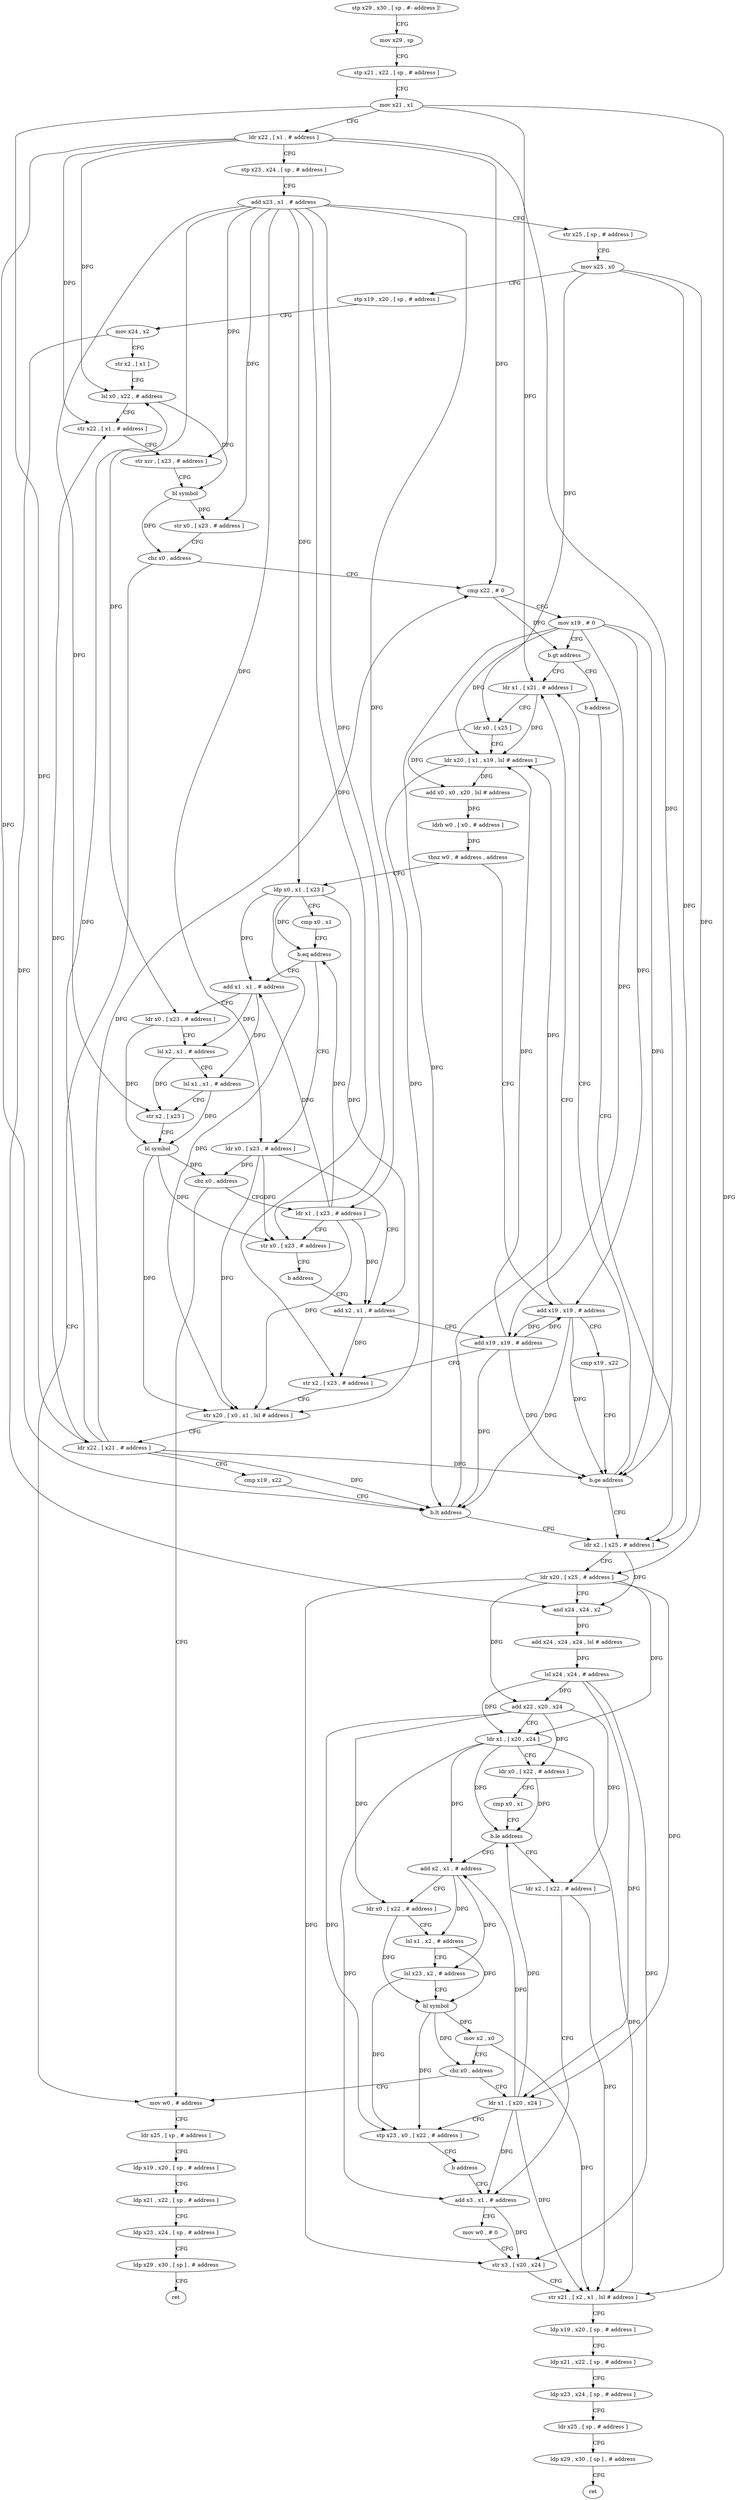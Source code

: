 digraph "func" {
"4357504" [label = "stp x29 , x30 , [ sp , #- address ]!" ]
"4357508" [label = "mov x29 , sp" ]
"4357512" [label = "stp x21 , x22 , [ sp , # address ]" ]
"4357516" [label = "mov x21 , x1" ]
"4357520" [label = "ldr x22 , [ x1 , # address ]" ]
"4357524" [label = "stp x23 , x24 , [ sp , # address ]" ]
"4357528" [label = "add x23 , x1 , # address" ]
"4357532" [label = "str x25 , [ sp , # address ]" ]
"4357536" [label = "mov x25 , x0" ]
"4357540" [label = "stp x19 , x20 , [ sp , # address ]" ]
"4357544" [label = "mov x24 , x2" ]
"4357548" [label = "str x2 , [ x1 ]" ]
"4357552" [label = "lsl x0 , x22 , # address" ]
"4357556" [label = "str x22 , [ x1 , # address ]" ]
"4357560" [label = "str xzr , [ x23 , # address ]" ]
"4357564" [label = "bl symbol" ]
"4357568" [label = "str x0 , [ x23 , # address ]" ]
"4357572" [label = "cbz x0 , address" ]
"4357800" [label = "mov w0 , # address" ]
"4357576" [label = "cmp x22 , # 0" ]
"4357804" [label = "ldr x25 , [ sp , # address ]" ]
"4357808" [label = "ldp x19 , x20 , [ sp , # address ]" ]
"4357812" [label = "ldp x21 , x22 , [ sp , # address ]" ]
"4357816" [label = "ldp x23 , x24 , [ sp , # address ]" ]
"4357820" [label = "ldp x29 , x30 , [ sp ] , # address" ]
"4357824" [label = "ret" ]
"4357580" [label = "mov x19 , # 0" ]
"4357584" [label = "b.gt address" ]
"4357604" [label = "ldr x1 , [ x21 , # address ]" ]
"4357588" [label = "b address" ]
"4357608" [label = "ldr x0 , [ x25 ]" ]
"4357612" [label = "ldr x20 , [ x1 , x19 , lsl # address ]" ]
"4357616" [label = "add x0 , x0 , x20 , lsl # address" ]
"4357620" [label = "ldrb w0 , [ x0 , # address ]" ]
"4357624" [label = "tbnz w0 , # address , address" ]
"4357592" [label = "add x19 , x19 , # address" ]
"4357628" [label = "ldp x0 , x1 , [ x23 ]" ]
"4357672" [label = "ldr x2 , [ x25 , # address ]" ]
"4357596" [label = "cmp x19 , x22" ]
"4357600" [label = "b.ge address" ]
"4357632" [label = "cmp x0 , x1" ]
"4357636" [label = "b.eq address" ]
"4357760" [label = "add x1 , x1 , # address" ]
"4357640" [label = "ldr x0 , [ x23 , # address ]" ]
"4357676" [label = "ldr x20 , [ x25 , # address ]" ]
"4357680" [label = "and x24 , x24 , x2" ]
"4357684" [label = "add x24 , x24 , x24 , lsl # address" ]
"4357688" [label = "lsl x24 , x24 , # address" ]
"4357692" [label = "add x22 , x20 , x24" ]
"4357696" [label = "ldr x1 , [ x20 , x24 ]" ]
"4357700" [label = "ldr x0 , [ x22 , # address ]" ]
"4357704" [label = "cmp x0 , x1" ]
"4357708" [label = "b.le address" ]
"4357828" [label = "add x2 , x1 , # address" ]
"4357712" [label = "ldr x2 , [ x22 , # address ]" ]
"4357764" [label = "ldr x0 , [ x23 , # address ]" ]
"4357768" [label = "lsl x2 , x1 , # address" ]
"4357772" [label = "lsl x1 , x1 , # address" ]
"4357776" [label = "str x2 , [ x23 ]" ]
"4357780" [label = "bl symbol" ]
"4357784" [label = "cbz x0 , address" ]
"4357788" [label = "ldr x1 , [ x23 , # address ]" ]
"4357644" [label = "add x2 , x1 , # address" ]
"4357832" [label = "ldr x0 , [ x22 , # address ]" ]
"4357836" [label = "lsl x1 , x2 , # address" ]
"4357840" [label = "lsl x23 , x2 , # address" ]
"4357844" [label = "bl symbol" ]
"4357848" [label = "mov x2 , x0" ]
"4357852" [label = "cbz x0 , address" ]
"4357856" [label = "ldr x1 , [ x20 , x24 ]" ]
"4357716" [label = "add x3 , x1 , # address" ]
"4357792" [label = "str x0 , [ x23 , # address ]" ]
"4357796" [label = "b address" ]
"4357860" [label = "stp x23 , x0 , [ x22 , # address ]" ]
"4357864" [label = "b address" ]
"4357648" [label = "add x19 , x19 , # address" ]
"4357652" [label = "str x2 , [ x23 , # address ]" ]
"4357656" [label = "str x20 , [ x0 , x1 , lsl # address ]" ]
"4357660" [label = "ldr x22 , [ x21 , # address ]" ]
"4357664" [label = "cmp x19 , x22" ]
"4357668" [label = "b.lt address" ]
"4357720" [label = "mov w0 , # 0" ]
"4357724" [label = "str x3 , [ x20 , x24 ]" ]
"4357728" [label = "str x21 , [ x2 , x1 , lsl # address ]" ]
"4357732" [label = "ldp x19 , x20 , [ sp , # address ]" ]
"4357736" [label = "ldp x21 , x22 , [ sp , # address ]" ]
"4357740" [label = "ldp x23 , x24 , [ sp , # address ]" ]
"4357744" [label = "ldr x25 , [ sp , # address ]" ]
"4357748" [label = "ldp x29 , x30 , [ sp ] , # address" ]
"4357752" [label = "ret" ]
"4357504" -> "4357508" [ label = "CFG" ]
"4357508" -> "4357512" [ label = "CFG" ]
"4357512" -> "4357516" [ label = "CFG" ]
"4357516" -> "4357520" [ label = "CFG" ]
"4357516" -> "4357604" [ label = "DFG" ]
"4357516" -> "4357660" [ label = "DFG" ]
"4357516" -> "4357728" [ label = "DFG" ]
"4357520" -> "4357524" [ label = "CFG" ]
"4357520" -> "4357552" [ label = "DFG" ]
"4357520" -> "4357556" [ label = "DFG" ]
"4357520" -> "4357576" [ label = "DFG" ]
"4357520" -> "4357600" [ label = "DFG" ]
"4357520" -> "4357668" [ label = "DFG" ]
"4357524" -> "4357528" [ label = "CFG" ]
"4357528" -> "4357532" [ label = "CFG" ]
"4357528" -> "4357560" [ label = "DFG" ]
"4357528" -> "4357568" [ label = "DFG" ]
"4357528" -> "4357628" [ label = "DFG" ]
"4357528" -> "4357764" [ label = "DFG" ]
"4357528" -> "4357776" [ label = "DFG" ]
"4357528" -> "4357640" [ label = "DFG" ]
"4357528" -> "4357788" [ label = "DFG" ]
"4357528" -> "4357792" [ label = "DFG" ]
"4357528" -> "4357652" [ label = "DFG" ]
"4357532" -> "4357536" [ label = "CFG" ]
"4357536" -> "4357540" [ label = "CFG" ]
"4357536" -> "4357608" [ label = "DFG" ]
"4357536" -> "4357672" [ label = "DFG" ]
"4357536" -> "4357676" [ label = "DFG" ]
"4357540" -> "4357544" [ label = "CFG" ]
"4357544" -> "4357548" [ label = "CFG" ]
"4357544" -> "4357680" [ label = "DFG" ]
"4357548" -> "4357552" [ label = "CFG" ]
"4357552" -> "4357556" [ label = "CFG" ]
"4357552" -> "4357564" [ label = "DFG" ]
"4357556" -> "4357560" [ label = "CFG" ]
"4357560" -> "4357564" [ label = "CFG" ]
"4357564" -> "4357568" [ label = "DFG" ]
"4357564" -> "4357572" [ label = "DFG" ]
"4357568" -> "4357572" [ label = "CFG" ]
"4357572" -> "4357800" [ label = "CFG" ]
"4357572" -> "4357576" [ label = "CFG" ]
"4357800" -> "4357804" [ label = "CFG" ]
"4357576" -> "4357580" [ label = "CFG" ]
"4357576" -> "4357584" [ label = "DFG" ]
"4357804" -> "4357808" [ label = "CFG" ]
"4357808" -> "4357812" [ label = "CFG" ]
"4357812" -> "4357816" [ label = "CFG" ]
"4357816" -> "4357820" [ label = "CFG" ]
"4357820" -> "4357824" [ label = "CFG" ]
"4357580" -> "4357584" [ label = "CFG" ]
"4357580" -> "4357612" [ label = "DFG" ]
"4357580" -> "4357592" [ label = "DFG" ]
"4357580" -> "4357600" [ label = "DFG" ]
"4357580" -> "4357648" [ label = "DFG" ]
"4357580" -> "4357668" [ label = "DFG" ]
"4357584" -> "4357604" [ label = "CFG" ]
"4357584" -> "4357588" [ label = "CFG" ]
"4357604" -> "4357608" [ label = "CFG" ]
"4357604" -> "4357612" [ label = "DFG" ]
"4357588" -> "4357672" [ label = "CFG" ]
"4357608" -> "4357612" [ label = "CFG" ]
"4357608" -> "4357616" [ label = "DFG" ]
"4357612" -> "4357616" [ label = "DFG" ]
"4357612" -> "4357656" [ label = "DFG" ]
"4357616" -> "4357620" [ label = "DFG" ]
"4357620" -> "4357624" [ label = "DFG" ]
"4357624" -> "4357592" [ label = "CFG" ]
"4357624" -> "4357628" [ label = "CFG" ]
"4357592" -> "4357596" [ label = "CFG" ]
"4357592" -> "4357612" [ label = "DFG" ]
"4357592" -> "4357600" [ label = "DFG" ]
"4357592" -> "4357648" [ label = "DFG" ]
"4357592" -> "4357668" [ label = "DFG" ]
"4357628" -> "4357632" [ label = "CFG" ]
"4357628" -> "4357636" [ label = "DFG" ]
"4357628" -> "4357760" [ label = "DFG" ]
"4357628" -> "4357644" [ label = "DFG" ]
"4357628" -> "4357656" [ label = "DFG" ]
"4357672" -> "4357676" [ label = "CFG" ]
"4357672" -> "4357680" [ label = "DFG" ]
"4357596" -> "4357600" [ label = "CFG" ]
"4357600" -> "4357672" [ label = "CFG" ]
"4357600" -> "4357604" [ label = "CFG" ]
"4357632" -> "4357636" [ label = "CFG" ]
"4357636" -> "4357760" [ label = "CFG" ]
"4357636" -> "4357640" [ label = "CFG" ]
"4357760" -> "4357764" [ label = "CFG" ]
"4357760" -> "4357768" [ label = "DFG" ]
"4357760" -> "4357772" [ label = "DFG" ]
"4357640" -> "4357644" [ label = "CFG" ]
"4357640" -> "4357784" [ label = "DFG" ]
"4357640" -> "4357792" [ label = "DFG" ]
"4357640" -> "4357656" [ label = "DFG" ]
"4357676" -> "4357680" [ label = "CFG" ]
"4357676" -> "4357692" [ label = "DFG" ]
"4357676" -> "4357696" [ label = "DFG" ]
"4357676" -> "4357856" [ label = "DFG" ]
"4357676" -> "4357724" [ label = "DFG" ]
"4357680" -> "4357684" [ label = "DFG" ]
"4357684" -> "4357688" [ label = "DFG" ]
"4357688" -> "4357692" [ label = "DFG" ]
"4357688" -> "4357696" [ label = "DFG" ]
"4357688" -> "4357856" [ label = "DFG" ]
"4357688" -> "4357724" [ label = "DFG" ]
"4357692" -> "4357696" [ label = "CFG" ]
"4357692" -> "4357700" [ label = "DFG" ]
"4357692" -> "4357832" [ label = "DFG" ]
"4357692" -> "4357712" [ label = "DFG" ]
"4357692" -> "4357860" [ label = "DFG" ]
"4357696" -> "4357700" [ label = "CFG" ]
"4357696" -> "4357708" [ label = "DFG" ]
"4357696" -> "4357828" [ label = "DFG" ]
"4357696" -> "4357716" [ label = "DFG" ]
"4357696" -> "4357728" [ label = "DFG" ]
"4357700" -> "4357704" [ label = "CFG" ]
"4357700" -> "4357708" [ label = "DFG" ]
"4357704" -> "4357708" [ label = "CFG" ]
"4357708" -> "4357828" [ label = "CFG" ]
"4357708" -> "4357712" [ label = "CFG" ]
"4357828" -> "4357832" [ label = "CFG" ]
"4357828" -> "4357836" [ label = "DFG" ]
"4357828" -> "4357840" [ label = "DFG" ]
"4357712" -> "4357716" [ label = "CFG" ]
"4357712" -> "4357728" [ label = "DFG" ]
"4357764" -> "4357768" [ label = "CFG" ]
"4357764" -> "4357780" [ label = "DFG" ]
"4357768" -> "4357772" [ label = "CFG" ]
"4357768" -> "4357776" [ label = "DFG" ]
"4357772" -> "4357776" [ label = "CFG" ]
"4357772" -> "4357780" [ label = "DFG" ]
"4357776" -> "4357780" [ label = "CFG" ]
"4357780" -> "4357784" [ label = "DFG" ]
"4357780" -> "4357792" [ label = "DFG" ]
"4357780" -> "4357656" [ label = "DFG" ]
"4357784" -> "4357800" [ label = "CFG" ]
"4357784" -> "4357788" [ label = "CFG" ]
"4357788" -> "4357792" [ label = "CFG" ]
"4357788" -> "4357636" [ label = "DFG" ]
"4357788" -> "4357760" [ label = "DFG" ]
"4357788" -> "4357644" [ label = "DFG" ]
"4357788" -> "4357656" [ label = "DFG" ]
"4357644" -> "4357648" [ label = "CFG" ]
"4357644" -> "4357652" [ label = "DFG" ]
"4357832" -> "4357836" [ label = "CFG" ]
"4357832" -> "4357844" [ label = "DFG" ]
"4357836" -> "4357840" [ label = "CFG" ]
"4357836" -> "4357844" [ label = "DFG" ]
"4357840" -> "4357844" [ label = "CFG" ]
"4357840" -> "4357860" [ label = "DFG" ]
"4357844" -> "4357848" [ label = "DFG" ]
"4357844" -> "4357852" [ label = "DFG" ]
"4357844" -> "4357860" [ label = "DFG" ]
"4357848" -> "4357852" [ label = "CFG" ]
"4357848" -> "4357728" [ label = "DFG" ]
"4357852" -> "4357800" [ label = "CFG" ]
"4357852" -> "4357856" [ label = "CFG" ]
"4357856" -> "4357860" [ label = "CFG" ]
"4357856" -> "4357708" [ label = "DFG" ]
"4357856" -> "4357828" [ label = "DFG" ]
"4357856" -> "4357716" [ label = "DFG" ]
"4357856" -> "4357728" [ label = "DFG" ]
"4357716" -> "4357720" [ label = "CFG" ]
"4357716" -> "4357724" [ label = "DFG" ]
"4357792" -> "4357796" [ label = "CFG" ]
"4357796" -> "4357644" [ label = "CFG" ]
"4357860" -> "4357864" [ label = "CFG" ]
"4357864" -> "4357716" [ label = "CFG" ]
"4357648" -> "4357652" [ label = "CFG" ]
"4357648" -> "4357612" [ label = "DFG" ]
"4357648" -> "4357592" [ label = "DFG" ]
"4357648" -> "4357600" [ label = "DFG" ]
"4357648" -> "4357668" [ label = "DFG" ]
"4357652" -> "4357656" [ label = "CFG" ]
"4357656" -> "4357660" [ label = "CFG" ]
"4357660" -> "4357664" [ label = "CFG" ]
"4357660" -> "4357552" [ label = "DFG" ]
"4357660" -> "4357556" [ label = "DFG" ]
"4357660" -> "4357576" [ label = "DFG" ]
"4357660" -> "4357600" [ label = "DFG" ]
"4357660" -> "4357668" [ label = "DFG" ]
"4357664" -> "4357668" [ label = "CFG" ]
"4357668" -> "4357604" [ label = "CFG" ]
"4357668" -> "4357672" [ label = "CFG" ]
"4357720" -> "4357724" [ label = "CFG" ]
"4357724" -> "4357728" [ label = "CFG" ]
"4357728" -> "4357732" [ label = "CFG" ]
"4357732" -> "4357736" [ label = "CFG" ]
"4357736" -> "4357740" [ label = "CFG" ]
"4357740" -> "4357744" [ label = "CFG" ]
"4357744" -> "4357748" [ label = "CFG" ]
"4357748" -> "4357752" [ label = "CFG" ]
}
